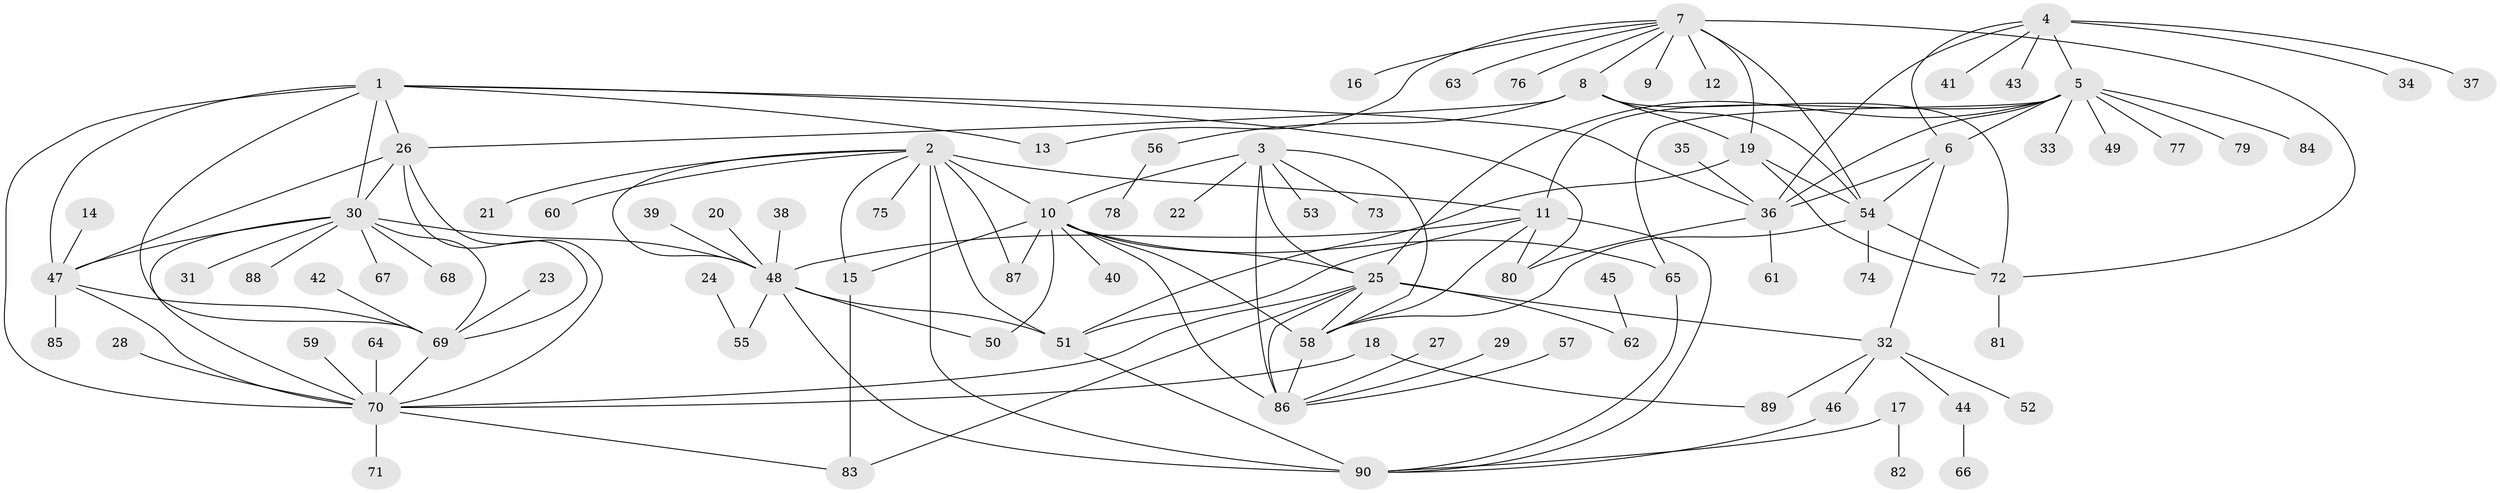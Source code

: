 // original degree distribution, {8: 0.0234375, 11: 0.015625, 7: 0.1015625, 13: 0.0078125, 9: 0.046875, 12: 0.0234375, 6: 0.015625, 10: 0.0078125, 1: 0.5546875, 2: 0.1328125, 3: 0.0703125}
// Generated by graph-tools (version 1.1) at 2025/37/03/04/25 23:37:44]
// undirected, 90 vertices, 140 edges
graph export_dot {
  node [color=gray90,style=filled];
  1;
  2;
  3;
  4;
  5;
  6;
  7;
  8;
  9;
  10;
  11;
  12;
  13;
  14;
  15;
  16;
  17;
  18;
  19;
  20;
  21;
  22;
  23;
  24;
  25;
  26;
  27;
  28;
  29;
  30;
  31;
  32;
  33;
  34;
  35;
  36;
  37;
  38;
  39;
  40;
  41;
  42;
  43;
  44;
  45;
  46;
  47;
  48;
  49;
  50;
  51;
  52;
  53;
  54;
  55;
  56;
  57;
  58;
  59;
  60;
  61;
  62;
  63;
  64;
  65;
  66;
  67;
  68;
  69;
  70;
  71;
  72;
  73;
  74;
  75;
  76;
  77;
  78;
  79;
  80;
  81;
  82;
  83;
  84;
  85;
  86;
  87;
  88;
  89;
  90;
  1 -- 13 [weight=1.0];
  1 -- 26 [weight=1.0];
  1 -- 30 [weight=1.0];
  1 -- 36 [weight=1.0];
  1 -- 47 [weight=1.0];
  1 -- 69 [weight=1.0];
  1 -- 70 [weight=1.0];
  1 -- 80 [weight=1.0];
  2 -- 10 [weight=1.0];
  2 -- 11 [weight=2.0];
  2 -- 15 [weight=1.0];
  2 -- 21 [weight=1.0];
  2 -- 48 [weight=2.0];
  2 -- 51 [weight=2.0];
  2 -- 60 [weight=1.0];
  2 -- 75 [weight=1.0];
  2 -- 87 [weight=1.0];
  2 -- 90 [weight=2.0];
  3 -- 10 [weight=2.0];
  3 -- 22 [weight=1.0];
  3 -- 25 [weight=2.0];
  3 -- 53 [weight=1.0];
  3 -- 58 [weight=2.0];
  3 -- 73 [weight=1.0];
  3 -- 86 [weight=2.0];
  4 -- 5 [weight=4.0];
  4 -- 6 [weight=2.0];
  4 -- 34 [weight=1.0];
  4 -- 36 [weight=2.0];
  4 -- 37 [weight=1.0];
  4 -- 41 [weight=1.0];
  4 -- 43 [weight=1.0];
  5 -- 6 [weight=2.0];
  5 -- 11 [weight=1.0];
  5 -- 25 [weight=1.0];
  5 -- 33 [weight=1.0];
  5 -- 36 [weight=2.0];
  5 -- 49 [weight=1.0];
  5 -- 65 [weight=1.0];
  5 -- 77 [weight=1.0];
  5 -- 79 [weight=1.0];
  5 -- 84 [weight=1.0];
  6 -- 32 [weight=1.0];
  6 -- 36 [weight=1.0];
  6 -- 54 [weight=1.0];
  7 -- 8 [weight=2.0];
  7 -- 9 [weight=1.0];
  7 -- 12 [weight=1.0];
  7 -- 13 [weight=1.0];
  7 -- 16 [weight=1.0];
  7 -- 19 [weight=2.0];
  7 -- 54 [weight=2.0];
  7 -- 63 [weight=1.0];
  7 -- 72 [weight=2.0];
  7 -- 76 [weight=1.0];
  8 -- 19 [weight=1.0];
  8 -- 26 [weight=1.0];
  8 -- 54 [weight=1.0];
  8 -- 56 [weight=1.0];
  8 -- 72 [weight=1.0];
  10 -- 15 [weight=1.0];
  10 -- 25 [weight=1.0];
  10 -- 40 [weight=1.0];
  10 -- 50 [weight=1.0];
  10 -- 58 [weight=1.0];
  10 -- 65 [weight=1.0];
  10 -- 86 [weight=1.0];
  10 -- 87 [weight=1.0];
  11 -- 48 [weight=1.0];
  11 -- 51 [weight=1.0];
  11 -- 58 [weight=1.0];
  11 -- 80 [weight=1.0];
  11 -- 90 [weight=1.0];
  14 -- 47 [weight=1.0];
  15 -- 83 [weight=1.0];
  17 -- 82 [weight=1.0];
  17 -- 90 [weight=1.0];
  18 -- 70 [weight=1.0];
  18 -- 89 [weight=1.0];
  19 -- 51 [weight=1.0];
  19 -- 54 [weight=1.0];
  19 -- 72 [weight=1.0];
  20 -- 48 [weight=1.0];
  23 -- 69 [weight=1.0];
  24 -- 55 [weight=1.0];
  25 -- 32 [weight=1.0];
  25 -- 58 [weight=1.0];
  25 -- 62 [weight=1.0];
  25 -- 70 [weight=1.0];
  25 -- 83 [weight=1.0];
  25 -- 86 [weight=1.0];
  26 -- 30 [weight=1.0];
  26 -- 47 [weight=1.0];
  26 -- 69 [weight=1.0];
  26 -- 70 [weight=1.0];
  27 -- 86 [weight=1.0];
  28 -- 70 [weight=1.0];
  29 -- 86 [weight=1.0];
  30 -- 31 [weight=1.0];
  30 -- 47 [weight=1.0];
  30 -- 48 [weight=1.0];
  30 -- 67 [weight=1.0];
  30 -- 68 [weight=1.0];
  30 -- 69 [weight=1.0];
  30 -- 70 [weight=1.0];
  30 -- 88 [weight=1.0];
  32 -- 44 [weight=1.0];
  32 -- 46 [weight=1.0];
  32 -- 52 [weight=1.0];
  32 -- 89 [weight=1.0];
  35 -- 36 [weight=1.0];
  36 -- 61 [weight=1.0];
  36 -- 80 [weight=1.0];
  38 -- 48 [weight=1.0];
  39 -- 48 [weight=1.0];
  42 -- 69 [weight=1.0];
  44 -- 66 [weight=1.0];
  45 -- 62 [weight=1.0];
  46 -- 90 [weight=1.0];
  47 -- 69 [weight=1.0];
  47 -- 70 [weight=1.0];
  47 -- 85 [weight=1.0];
  48 -- 50 [weight=1.0];
  48 -- 51 [weight=1.0];
  48 -- 55 [weight=1.0];
  48 -- 90 [weight=1.0];
  51 -- 90 [weight=1.0];
  54 -- 58 [weight=1.0];
  54 -- 72 [weight=1.0];
  54 -- 74 [weight=1.0];
  56 -- 78 [weight=1.0];
  57 -- 86 [weight=1.0];
  58 -- 86 [weight=1.0];
  59 -- 70 [weight=1.0];
  64 -- 70 [weight=1.0];
  65 -- 90 [weight=1.0];
  69 -- 70 [weight=1.0];
  70 -- 71 [weight=1.0];
  70 -- 83 [weight=1.0];
  72 -- 81 [weight=1.0];
}
